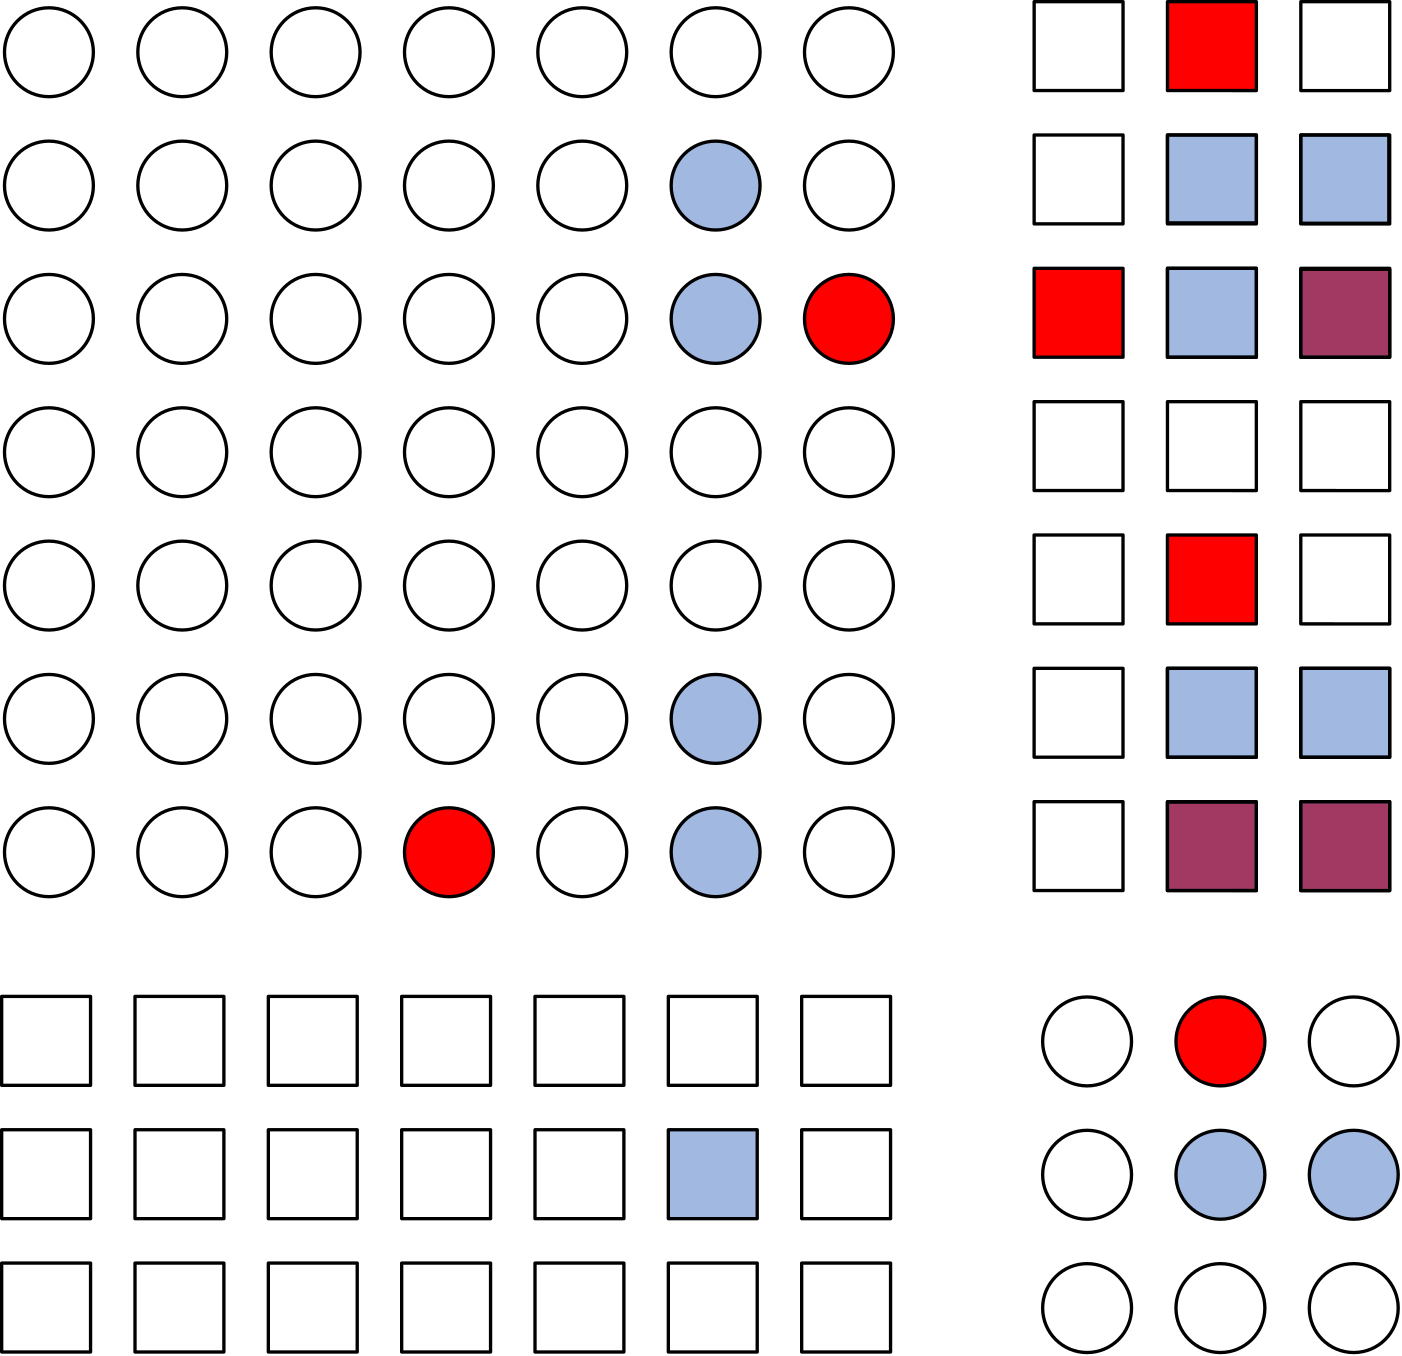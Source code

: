 <?xml version="1.0"?>
<!DOCTYPE ipe SYSTEM "ipe.dtd">
<ipe version="70218" creator="Ipe 7.2.24">
<info created="D:20220414221019" modified="D:20220414231048"/>
<ipestyle name="basic">
<symbol name="arrow/arc(spx)">
<path stroke="sym-stroke" fill="sym-stroke" pen="sym-pen">
0 0 m
-1 0.333 l
-1 -0.333 l
h
</path>
</symbol>
<symbol name="arrow/farc(spx)">
<path stroke="sym-stroke" fill="white" pen="sym-pen">
0 0 m
-1 0.333 l
-1 -0.333 l
h
</path>
</symbol>
<symbol name="arrow/ptarc(spx)">
<path stroke="sym-stroke" fill="sym-stroke" pen="sym-pen">
0 0 m
-1 0.333 l
-0.8 0 l
-1 -0.333 l
h
</path>
</symbol>
<symbol name="arrow/fptarc(spx)">
<path stroke="sym-stroke" fill="white" pen="sym-pen">
0 0 m
-1 0.333 l
-0.8 0 l
-1 -0.333 l
h
</path>
</symbol>
<symbol name="mark/circle(sx)" transformations="translations">
<path fill="sym-stroke">
0.6 0 0 0.6 0 0 e
0.4 0 0 0.4 0 0 e
</path>
</symbol>
<symbol name="mark/disk(sx)" transformations="translations">
<path fill="sym-stroke">
0.6 0 0 0.6 0 0 e
</path>
</symbol>
<symbol name="mark/fdisk(sfx)" transformations="translations">
<group>
<path fill="sym-fill">
0.5 0 0 0.5 0 0 e
</path>
<path fill="sym-stroke" fillrule="eofill">
0.6 0 0 0.6 0 0 e
0.4 0 0 0.4 0 0 e
</path>
</group>
</symbol>
<symbol name="mark/box(sx)" transformations="translations">
<path fill="sym-stroke" fillrule="eofill">
-0.6 -0.6 m
0.6 -0.6 l
0.6 0.6 l
-0.6 0.6 l
h
-0.4 -0.4 m
0.4 -0.4 l
0.4 0.4 l
-0.4 0.4 l
h
</path>
</symbol>
<symbol name="mark/square(sx)" transformations="translations">
<path fill="sym-stroke">
-0.6 -0.6 m
0.6 -0.6 l
0.6 0.6 l
-0.6 0.6 l
h
</path>
</symbol>
<symbol name="mark/fsquare(sfx)" transformations="translations">
<group>
<path fill="sym-fill">
-0.5 -0.5 m
0.5 -0.5 l
0.5 0.5 l
-0.5 0.5 l
h
</path>
<path fill="sym-stroke" fillrule="eofill">
-0.6 -0.6 m
0.6 -0.6 l
0.6 0.6 l
-0.6 0.6 l
h
-0.4 -0.4 m
0.4 -0.4 l
0.4 0.4 l
-0.4 0.4 l
h
</path>
</group>
</symbol>
<symbol name="mark/cross(sx)" transformations="translations">
<group>
<path fill="sym-stroke">
-0.43 -0.57 m
0.57 0.43 l
0.43 0.57 l
-0.57 -0.43 l
h
</path>
<path fill="sym-stroke">
-0.43 0.57 m
0.57 -0.43 l
0.43 -0.57 l
-0.57 0.43 l
h
</path>
</group>
</symbol>
<symbol name="arrow/fnormal(spx)">
<path stroke="sym-stroke" fill="white" pen="sym-pen">
0 0 m
-1 0.333 l
-1 -0.333 l
h
</path>
</symbol>
<symbol name="arrow/pointed(spx)">
<path stroke="sym-stroke" fill="sym-stroke" pen="sym-pen">
0 0 m
-1 0.333 l
-0.8 0 l
-1 -0.333 l
h
</path>
</symbol>
<symbol name="arrow/fpointed(spx)">
<path stroke="sym-stroke" fill="white" pen="sym-pen">
0 0 m
-1 0.333 l
-0.8 0 l
-1 -0.333 l
h
</path>
</symbol>
<symbol name="arrow/linear(spx)">
<path stroke="sym-stroke" pen="sym-pen">
-1 0.333 m
0 0 l
-1 -0.333 l
</path>
</symbol>
<symbol name="arrow/fdouble(spx)">
<path stroke="sym-stroke" fill="white" pen="sym-pen">
0 0 m
-1 0.333 l
-1 -0.333 l
h
-1 0 m
-2 0.333 l
-2 -0.333 l
h
</path>
</symbol>
<symbol name="arrow/double(spx)">
<path stroke="sym-stroke" fill="sym-stroke" pen="sym-pen">
0 0 m
-1 0.333 l
-1 -0.333 l
h
-1 0 m
-2 0.333 l
-2 -0.333 l
h
</path>
</symbol>
<symbol name="arrow/mid-normal(spx)">
<path stroke="sym-stroke" fill="sym-stroke" pen="sym-pen">
0.5 0 m
-0.5 0.333 l
-0.5 -0.333 l
h
</path>
</symbol>
<symbol name="arrow/mid-fnormal(spx)">
<path stroke="sym-stroke" fill="white" pen="sym-pen">
0.5 0 m
-0.5 0.333 l
-0.5 -0.333 l
h
</path>
</symbol>
<symbol name="arrow/mid-pointed(spx)">
<path stroke="sym-stroke" fill="sym-stroke" pen="sym-pen">
0.5 0 m
-0.5 0.333 l
-0.3 0 l
-0.5 -0.333 l
h
</path>
</symbol>
<symbol name="arrow/mid-fpointed(spx)">
<path stroke="sym-stroke" fill="white" pen="sym-pen">
0.5 0 m
-0.5 0.333 l
-0.3 0 l
-0.5 -0.333 l
h
</path>
</symbol>
<symbol name="arrow/mid-double(spx)">
<path stroke="sym-stroke" fill="sym-stroke" pen="sym-pen">
1 0 m
0 0.333 l
0 -0.333 l
h
0 0 m
-1 0.333 l
-1 -0.333 l
h
</path>
</symbol>
<symbol name="arrow/mid-fdouble(spx)">
<path stroke="sym-stroke" fill="white" pen="sym-pen">
1 0 m
0 0.333 l
0 -0.333 l
h
0 0 m
-1 0.333 l
-1 -0.333 l
h
</path>
</symbol>
<anglesize name="22.5 deg" value="22.5"/>
<anglesize name="30 deg" value="30"/>
<anglesize name="45 deg" value="45"/>
<anglesize name="60 deg" value="60"/>
<anglesize name="90 deg" value="90"/>
<arrowsize name="large" value="10"/>
<arrowsize name="small" value="5"/>
<arrowsize name="tiny" value="3"/>
<color name="blue" value="0 0 1"/>
<color name="brown" value="0.647 0.165 0.165"/>
<color name="darkblue" value="0 0 0.545"/>
<color name="darkcyan" value="0 0.545 0.545"/>
<color name="darkgray" value="0.663"/>
<color name="darkgreen" value="0 0.392 0"/>
<color name="darkmagenta" value="0.545 0 0.545"/>
<color name="darkorange" value="1 0.549 0"/>
<color name="darkred" value="0.545 0 0"/>
<color name="gold" value="1 0.843 0"/>
<color name="gray" value="0.745"/>
<color name="green" value="0 1 0"/>
<color name="lightblue" value="0.678 0.847 0.902"/>
<color name="lightcyan" value="0.878 1 1"/>
<color name="lightgray" value="0.827"/>
<color name="lightgreen" value="0.565 0.933 0.565"/>
<color name="lightyellow" value="1 1 0.878"/>
<color name="navy" value="0 0 0.502"/>
<color name="orange" value="1 0.647 0"/>
<color name="pink" value="1 0.753 0.796"/>
<color name="purple" value="0.627 0.125 0.941"/>
<color name="red" value="1 0 0"/>
<color name="seagreen" value="0.18 0.545 0.341"/>
<color name="turquoise" value="0.251 0.878 0.816"/>
<color name="violet" value="0.933 0.51 0.933"/>
<color name="yellow" value="1 1 0"/>
<dashstyle name="dash dot dotted" value="[4 2 1 2 1 2] 0"/>
<dashstyle name="dash dotted" value="[4 2 1 2] 0"/>
<dashstyle name="dashed" value="[4] 0"/>
<dashstyle name="dotted" value="[1 3] 0"/>
<gridsize name="10 pts (~3.5 mm)" value="10"/>
<gridsize name="14 pts (~5 mm)" value="14"/>
<gridsize name="16 pts (~6 mm)" value="16"/>
<gridsize name="20 pts (~7 mm)" value="20"/>
<gridsize name="28 pts (~10 mm)" value="28"/>
<gridsize name="32 pts (~12 mm)" value="32"/>
<gridsize name="4 pts" value="4"/>
<gridsize name="56 pts (~20 mm)" value="56"/>
<gridsize name="8 pts (~3 mm)" value="8"/>
<opacity name="10%" value="0.1"/>
<opacity name="30%" value="0.3"/>
<opacity name="50%" value="0.5"/>
<opacity name="75%" value="0.75"/>
<pen name="fat" value="1.2"/>
<pen name="heavier" value="0.8"/>
<pen name="ultrafat" value="2"/>
<symbolsize name="large" value="5"/>
<symbolsize name="small" value="2"/>
<symbolsize name="tiny" value="1.1"/>
<textsize name="Huge" value="\Huge"/>
<textsize name="LARGE" value="\LARGE"/>
<textsize name="Large" value="\Large"/>
<textsize name="footnote" value="\footnotesize"/>
<textsize name="huge" value="\huge"/>
<textsize name="large" value="\large"/>
<textsize name="small" value="\small"/>
<textsize name="tiny" value="\tiny"/>
<textstyle name="center" begin="\begin{center}" end="\end{center}"/>
<textstyle name="item" begin="\begin{itemize}\item{}" end="\end{itemize}"/>
<textstyle name="itemize" begin="\begin{itemize}" end="\end{itemize}"/>
<tiling name="falling" angle="-60" step="4" width="1"/>
<tiling name="rising" angle="30" step="4" width="1"/>
</ipestyle>
<page>
<layer name="alpha"/>
<view layers="alpha" active="alpha"/>
<path layer="alpha" matrix="1 0 0 1 -114.904 -33.5838" stroke="black" fill="white" pen="fat">
16 0 0 16 192 704 e
</path>
<path matrix="1 0 0 1 -115.921 -277.493" stroke="black" fill="white" pen="fat">
176 656 m
176 624 l
208 624 l
208 656 l
h
</path>
<path matrix="1 0 0 1 -114.904 -81.5838" stroke="black" fill="white" pen="fat">
16 0 0 16 192 704 e
</path>
<path matrix="1 0 0 1 -114.904 -129.584" stroke="black" fill="white" pen="fat">
16 0 0 16 192 704 e
</path>
<path matrix="1 0 0 1 -114.904 -177.584" stroke="black" fill="white" pen="fat">
16 0 0 16 192 704 e
</path>
<path matrix="1 0 0 1 -114.904 -225.584" stroke="black" fill="white" pen="fat">
16 0 0 16 192 704 e
</path>
<path matrix="1 0 0 1 -114.904 14.4162" stroke="black" fill="white" pen="fat">
16 0 0 16 192 704 e
</path>
<path matrix="1 0 0 1 -114.904 -273.584" stroke="black" fill="white" pen="fat">
16 0 0 16 192 704 e
</path>
<path matrix="1 0 0 1 -115.921 -325.493" stroke="black" fill="white" pen="fat">
176 656 m
176 624 l
208 624 l
208 656 l
h
</path>
<path matrix="1 0 0 1 -115.921 -373.493" stroke="black" fill="white" pen="fat">
176 656 m
176 624 l
208 624 l
208 656 l
h
</path>
<path matrix="1 0 0 1 -66.904 -33.5838" stroke="black" fill="white" pen="fat">
16 0 0 16 192 704 e
</path>
<path matrix="1 0 0 1 -67.9215 -277.493" stroke="black" fill="white" pen="fat">
176 656 m
176 624 l
208 624 l
208 656 l
h
</path>
<path matrix="1 0 0 1 -66.904 -81.5838" stroke="black" fill="white" pen="fat">
16 0 0 16 192 704 e
</path>
<path matrix="1 0 0 1 -66.904 -129.584" stroke="black" fill="white" pen="fat">
16 0 0 16 192 704 e
</path>
<path matrix="1 0 0 1 -66.904 -177.584" stroke="black" fill="white" pen="fat">
16 0 0 16 192 704 e
</path>
<path matrix="1 0 0 1 -66.904 -225.584" stroke="black" fill="white" pen="fat">
16 0 0 16 192 704 e
</path>
<path matrix="1 0 0 1 -66.904 14.4162" stroke="black" fill="white" pen="fat">
16 0 0 16 192 704 e
</path>
<path matrix="1 0 0 1 -66.904 -273.584" stroke="black" fill="white" pen="fat">
16 0 0 16 192 704 e
</path>
<path matrix="1 0 0 1 -67.9215 -325.493" stroke="black" fill="white" pen="fat">
176 656 m
176 624 l
208 624 l
208 656 l
h
</path>
<path matrix="1 0 0 1 -67.9215 -373.493" stroke="black" fill="white" pen="fat">
176 656 m
176 624 l
208 624 l
208 656 l
h
</path>
<path matrix="1 0 0 1 -18.904 -33.5838" stroke="black" fill="white" pen="fat">
16 0 0 16 192 704 e
</path>
<path matrix="1 0 0 1 -19.9215 -277.493" stroke="black" fill="white" pen="fat">
176 656 m
176 624 l
208 624 l
208 656 l
h
</path>
<path matrix="1 0 0 1 -18.904 -81.5838" stroke="black" fill="white" pen="fat">
16 0 0 16 192 704 e
</path>
<path matrix="1 0 0 1 -18.904 -129.584" stroke="black" fill="white" pen="fat">
16 0 0 16 192 704 e
</path>
<path matrix="1 0 0 1 -18.904 -177.584" stroke="black" fill="white" pen="fat">
16 0 0 16 192 704 e
</path>
<path matrix="1 0 0 1 -18.904 -225.584" stroke="black" fill="white" pen="fat">
16 0 0 16 192 704 e
</path>
<path matrix="1 0 0 1 -18.904 14.4162" stroke="black" fill="white" pen="fat">
16 0 0 16 192 704 e
</path>
<path matrix="1 0 0 1 -18.904 -273.584" stroke="black" fill="white" pen="fat">
16 0 0 16 192 704 e
</path>
<path matrix="1 0 0 1 -19.9215 -325.493" stroke="black" fill="white" pen="fat">
176 656 m
176 624 l
208 624 l
208 656 l
h
</path>
<path matrix="1 0 0 1 -19.9215 -373.493" stroke="black" fill="white" pen="fat">
176 656 m
176 624 l
208 624 l
208 656 l
h
</path>
<path matrix="1 0 0 1 29.096 -33.5838" stroke="black" fill="white" pen="fat">
16 0 0 16 192 704 e
</path>
<path matrix="1 0 0 1 28.0785 -277.493" stroke="black" fill="white" pen="fat">
176 656 m
176 624 l
208 624 l
208 656 l
h
</path>
<path matrix="1 0 0 1 29.096 -81.5838" stroke="black" fill="white" pen="fat">
16 0 0 16 192 704 e
</path>
<path matrix="1 0 0 1 29.096 -129.584" stroke="black" fill="white" pen="fat">
16 0 0 16 192 704 e
</path>
<path matrix="1 0 0 1 29.096 -177.584" stroke="black" fill="white" pen="fat">
16 0 0 16 192 704 e
</path>
<path matrix="1 0 0 1 29.096 -225.584" stroke="black" fill="white" pen="fat">
16 0 0 16 192 704 e
</path>
<path matrix="1 0 0 1 29.096 14.4162" stroke="black" fill="white" pen="fat">
16 0 0 16 192 704 e
</path>
<path matrix="1 0 0 1 29.096 -273.584" stroke="black" fill="red" pen="fat">
16 0 0 16 192 704 e
</path>
<path matrix="1 0 0 1 28.0785 -325.493" stroke="black" fill="white" pen="fat">
176 656 m
176 624 l
208 624 l
208 656 l
h
</path>
<path matrix="1 0 0 1 28.0785 -373.493" stroke="black" fill="white" pen="fat">
176 656 m
176 624 l
208 624 l
208 656 l
h
</path>
<path matrix="1 0 0 1 77.096 -33.5838" stroke="black" fill="white" pen="fat">
16 0 0 16 192 704 e
</path>
<path matrix="1 0 0 1 76.0785 -277.493" stroke="black" fill="white" pen="fat">
176 656 m
176 624 l
208 624 l
208 656 l
h
</path>
<path matrix="1 0 0 1 77.096 -81.5838" stroke="black" fill="white" pen="fat">
16 0 0 16 192 704 e
</path>
<path matrix="1 0 0 1 77.096 -129.584" stroke="black" fill="white" pen="fat">
16 0 0 16 192 704 e
</path>
<path matrix="1 0 0 1 77.096 -177.584" stroke="black" fill="white" pen="fat">
16 0 0 16 192 704 e
</path>
<path matrix="1 0 0 1 77.096 -225.584" stroke="black" fill="white" pen="fat">
16 0 0 16 192 704 e
</path>
<path matrix="1 0 0 1 77.096 14.4162" stroke="black" fill="white" pen="fat">
16 0 0 16 192 704 e
</path>
<path matrix="1 0 0 1 77.096 -273.584" stroke="black" fill="white" pen="fat">
16 0 0 16 192 704 e
</path>
<path matrix="1 0 0 1 76.0785 -325.493" stroke="black" fill="white" pen="fat">
176 656 m
176 624 l
208 624 l
208 656 l
h
</path>
<path matrix="1 0 0 1 76.0785 -373.493" stroke="black" fill="white" pen="fat">
176 656 m
176 624 l
208 624 l
208 656 l
h
</path>
<path matrix="1 0 0 1 125.096 -33.5838" stroke="black" fill="0.267 0.447 0.769" pen="fat" opacity="50%" stroke-opacity="opaque">
16 0 0 16 192 704 e
</path>
<path matrix="1 0 0 1 124.079 -277.493" stroke="black" fill="white" pen="fat">
176 656 m
176 624 l
208 624 l
208 656 l
h
</path>
<path matrix="1 0 0 1 125.096 -81.5838" stroke="black" fill="0.267 0.447 0.769" pen="fat" opacity="50%" stroke-opacity="opaque">
16 0 0 16 192 704 e
</path>
<path matrix="1 0 0 1 125.096 -129.584" stroke="black" fill="white" pen="fat">
16 0 0 16 192 704 e
</path>
<path matrix="1 0 0 1 125.096 -177.584" stroke="black" fill="white" pen="fat">
16 0 0 16 192 704 e
</path>
<path matrix="1 0 0 1 125.096 -225.584" stroke="black" fill="0.267 0.447 0.769" pen="fat" opacity="50%" stroke-opacity="opaque">
16 0 0 16 192 704 e
</path>
<path matrix="1 0 0 1 125.096 14.4162" stroke="black" fill="white" pen="fat">
16 0 0 16 192 704 e
</path>
<path matrix="1 0 0 1 125.096 -273.584" stroke="black" fill="0.267 0.447 0.769" pen="fat" opacity="50%" stroke-opacity="opaque">
16 0 0 16 192 704 e
</path>
<path matrix="1 0 0 1 124.079 -325.493" stroke="black" fill="0.267 0.447 0.769" pen="fat" opacity="50%" stroke-opacity="opaque">
176 656 m
176 624 l
208 624 l
208 656 l
h
</path>
<path matrix="1 0 0 1 124.079 -373.493" stroke="black" fill="white" pen="fat">
176 656 m
176 624 l
208 624 l
208 656 l
h
</path>
<path matrix="1 0 0 1 173.096 -33.5838" stroke="black" fill="white" pen="fat">
16 0 0 16 192 704 e
</path>
<path matrix="1 0 0 1 172.079 -277.493" stroke="black" fill="white" pen="fat">
176 656 m
176 624 l
208 624 l
208 656 l
h
</path>
<path matrix="1 0 0 1 173.096 -81.5838" stroke="black" fill="red" pen="fat">
16 0 0 16 192 704 e
</path>
<path matrix="1 0 0 1 173.096 -129.584" stroke="black" fill="white" pen="fat">
16 0 0 16 192 704 e
</path>
<path matrix="1 0 0 1 173.096 -177.584" stroke="black" fill="white" pen="fat">
16 0 0 16 192 704 e
</path>
<path matrix="1 0 0 1 173.096 -225.584" stroke="black" fill="white" pen="fat">
16 0 0 16 192 704 e
</path>
<path matrix="1 0 0 1 173.096 14.4162" stroke="black" fill="white" pen="fat">
16 0 0 16 192 704 e
</path>
<path matrix="1 0 0 1 173.096 -273.584" stroke="black" fill="white" pen="fat">
16 0 0 16 192 704 e
</path>
<path matrix="1 0 0 1 172.079 -325.493" stroke="black" fill="white" pen="fat">
176 656 m
176 624 l
208 624 l
208 656 l
h
</path>
<path matrix="1 0 0 1 172.079 -373.493" stroke="black" fill="white" pen="fat">
176 656 m
176 624 l
208 624 l
208 656 l
h
</path>
<path matrix="1 0 0 1 258.831 -341.691" stroke="black" fill="white" pen="fat">
16 0 0 16 192 704 e
</path>
<path matrix="1 0 0 1 258.831 -389.691" stroke="black" fill="white" pen="fat">
16 0 0 16 192 704 e
</path>
<path matrix="1 0 0 1 258.831 -437.691" stroke="black" fill="white" pen="fat">
16 0 0 16 192 704 e
</path>
<path matrix="1 0 0 1 306.831 -341.691" stroke="black" fill="red" pen="fat">
16 0 0 16 192 704 e
</path>
<path matrix="1 0 0 1 306.831 -389.691" stroke="black" fill="0.267 0.447 0.769" pen="fat" opacity="50%" stroke-opacity="opaque">
16 0 0 16 192 704 e
</path>
<path matrix="1 0 0 1 306.831 -437.691" stroke="black" fill="white" pen="fat">
16 0 0 16 192 704 e
</path>
<path matrix="1 0 0 1 354.831 -341.691" stroke="black" fill="white" pen="fat">
16 0 0 16 192 704 e
</path>
<path matrix="1 0 0 1 354.831 -389.691" stroke="black" fill="0.267 0.447 0.769" pen="fat" opacity="50%" stroke-opacity="opaque">
16 0 0 16 192 704 e
</path>
<path matrix="1 0 0 1 354.831 -437.691" stroke="black" fill="white" pen="fat">
16 0 0 16 192 704 e
</path>
<path matrix="-0.00005565 -1 1 -0.00005565 -96.215 912.651" stroke="black" fill="white" pen="fat">
176 656 m
176 624 l
208 624 l
208 656 l
h
</path>
<path matrix="-0.00005565 -1 1 -0.00005565 -144.215 912.654" stroke="black" fill="red" pen="fat">
176 656 m
176 624 l
208 624 l
208 656 l
h
</path>
<path matrix="-0.00005565 -1 1 -0.00005565 -192.215 912.656" stroke="black" fill="white" pen="fat">
176 656 m
176 624 l
208 624 l
208 656 l
h
</path>
<path matrix="-0.00005565 -1 1 -0.00005565 -96.218 864.652" stroke="black" fill="white" pen="fat">
176 656 m
176 624 l
208 624 l
208 656 l
h
</path>
<path matrix="-0.00005565 -1 1 -0.00005565 -144.218 864.654" stroke="black" fill="white" pen="fat">
176 656 m
176 624 l
208 624 l
208 656 l
h
</path>
<path matrix="-0.00005565 -1 1 -0.00005565 -192.218 864.657" stroke="black" fill="white" pen="fat">
176 656 m
176 624 l
208 624 l
208 656 l
h
</path>
<path matrix="-0.00005565 -1 1 -0.00005565 -96.22 816.652" stroke="black" fill="red" pen="fat">
176 656 m
176 624 l
208 624 l
208 656 l
h
</path>
<path matrix="-0.00005565 -1 1 -0.00005565 -144.22 816.654" stroke="black" fill="white" pen="fat">
176 656 m
176 624 l
208 624 l
208 656 l
h
</path>
<path matrix="-0.00005565 -1 1 -0.00005565 -192.22 816.657" stroke="black" fill="red" pen="fat">
176 656 m
176 624 l
208 624 l
208 656 l
h
</path>
<path matrix="-0.00005565 -1 1 -0.00005565 -96.223 768.652" stroke="black" fill="white" pen="fat">
176 656 m
176 624 l
208 624 l
208 656 l
h
</path>
<path matrix="-0.00005565 -1 1 -0.00005565 -144.223 768.654" stroke="black" fill="white" pen="fat">
176 656 m
176 624 l
208 624 l
208 656 l
h
</path>
<path matrix="-0.00005565 -1 1 -0.00005565 -192.223 768.657" stroke="black" fill="white" pen="fat">
176 656 m
176 624 l
208 624 l
208 656 l
h
</path>
<path matrix="-0.00005565 -1 1 -0.00005565 -96.226 720.652" stroke="black" fill="white" pen="fat">
176 656 m
176 624 l
208 624 l
208 656 l
h
</path>
<path matrix="-0.00005565 -1 1 -0.00005565 -144.226 720.654" stroke="black" fill="red" pen="fat">
176 656 m
176 624 l
208 624 l
208 656 l
h
</path>
<path matrix="-0.00005565 -1 1 -0.00005565 -192.226 720.657" stroke="black" fill="white" pen="fat">
176 656 m
176 624 l
208 624 l
208 656 l
h
</path>
<path matrix="-0.00005565 -1 1 -0.00005565 -96.228 672.652" stroke="black" fill="white" pen="fat">
176 656 m
176 624 l
208 624 l
208 656 l
h
</path>
<path matrix="-0.00005565 -1 1 -0.00005565 -144.228 672.654" stroke="black" fill="white" pen="fat">
176 656 m
176 624 l
208 624 l
208 656 l
h
</path>
<path matrix="-0.00005565 -1 1 -0.00005565 -192.228 672.657" stroke="black" fill="white" pen="fat">
176 656 m
176 624 l
208 624 l
208 656 l
h
</path>
<path matrix="-0.00005565 -1 1 -0.00005565 -96.231 624.651" stroke="black" fill="red" pen="fat">
176 656 m
176 624 l
208 624 l
208 656 l
h
</path>
<path matrix="-0.00005565 -1 1 -0.00005565 -144.231 624.654" stroke="black" fill="red" pen="fat">
176 656 m
176 624 l
208 624 l
208 656 l
h
</path>
<path matrix="-0.00005565 -1 1 -0.00005565 -192.231 624.656" stroke="black" fill="white" pen="fat">
176 656 m
176 624 l
208 624 l
208 656 l
h
</path>
<path stroke="black" fill="0.267 0.447 0.769" pen="fat" opacity="50%" stroke-opacity="opaque">
479.757 416.619 m
479.757 448.479 l
511.759 448.479 l
511.759 416.619 l
h
</path>
<path stroke="black" fill="0.267 0.447 0.769" pen="fat" opacity="50%" stroke-opacity="opaque">
527.757 416.616 m
527.757 448.614 l
559.759 448.614 l
559.759 416.616 l
h
</path>
<path stroke="black" fill="0.267 0.447 0.769" pen="fat" opacity="50%" stroke-opacity="opaque">
479.76 464.619 m
479.76 496.617 l
511.762 496.617 l
511.762 464.619 l
h
</path>
<path stroke="black" fill="0.267 0.447 0.769" pen="fat" opacity="50%" stroke-opacity="opaque">
527.76 464.617 m
527.76 496.615 l
559.762 496.615 l
559.762 464.617 l
h
</path>
<path stroke="black" fill="0.267 0.447 0.769" pen="fat" opacity="50%" stroke-opacity="opaque">
479.768 608.619 m
479.768 640.617 l
511.77 640.617 l
511.77 608.619 l
h
</path>
<path stroke="black" fill="0.267 0.447 0.769" pen="fat" opacity="50%" stroke-opacity="opaque">
527.768 608.617 m
527.768 640.284 l
559.77 640.284 l
559.77 608.617 l
h
</path>
<path stroke="black" fill="0.267 0.447 0.769" pen="fat" opacity="50%" stroke-opacity="opaque">
479.77 656.99 m
479.77 688.617 l
511.772 688.617 l
511.772 656.99 l
h
</path>
<path stroke="black" fill="0.267 0.447 0.769" pen="fat" opacity="50%" stroke-opacity="opaque">
527.77 656.835 m
527.77 688.616 l
559.456 688.616 l
559.456 656.835 l
h
</path>
</page>
</ipe>
